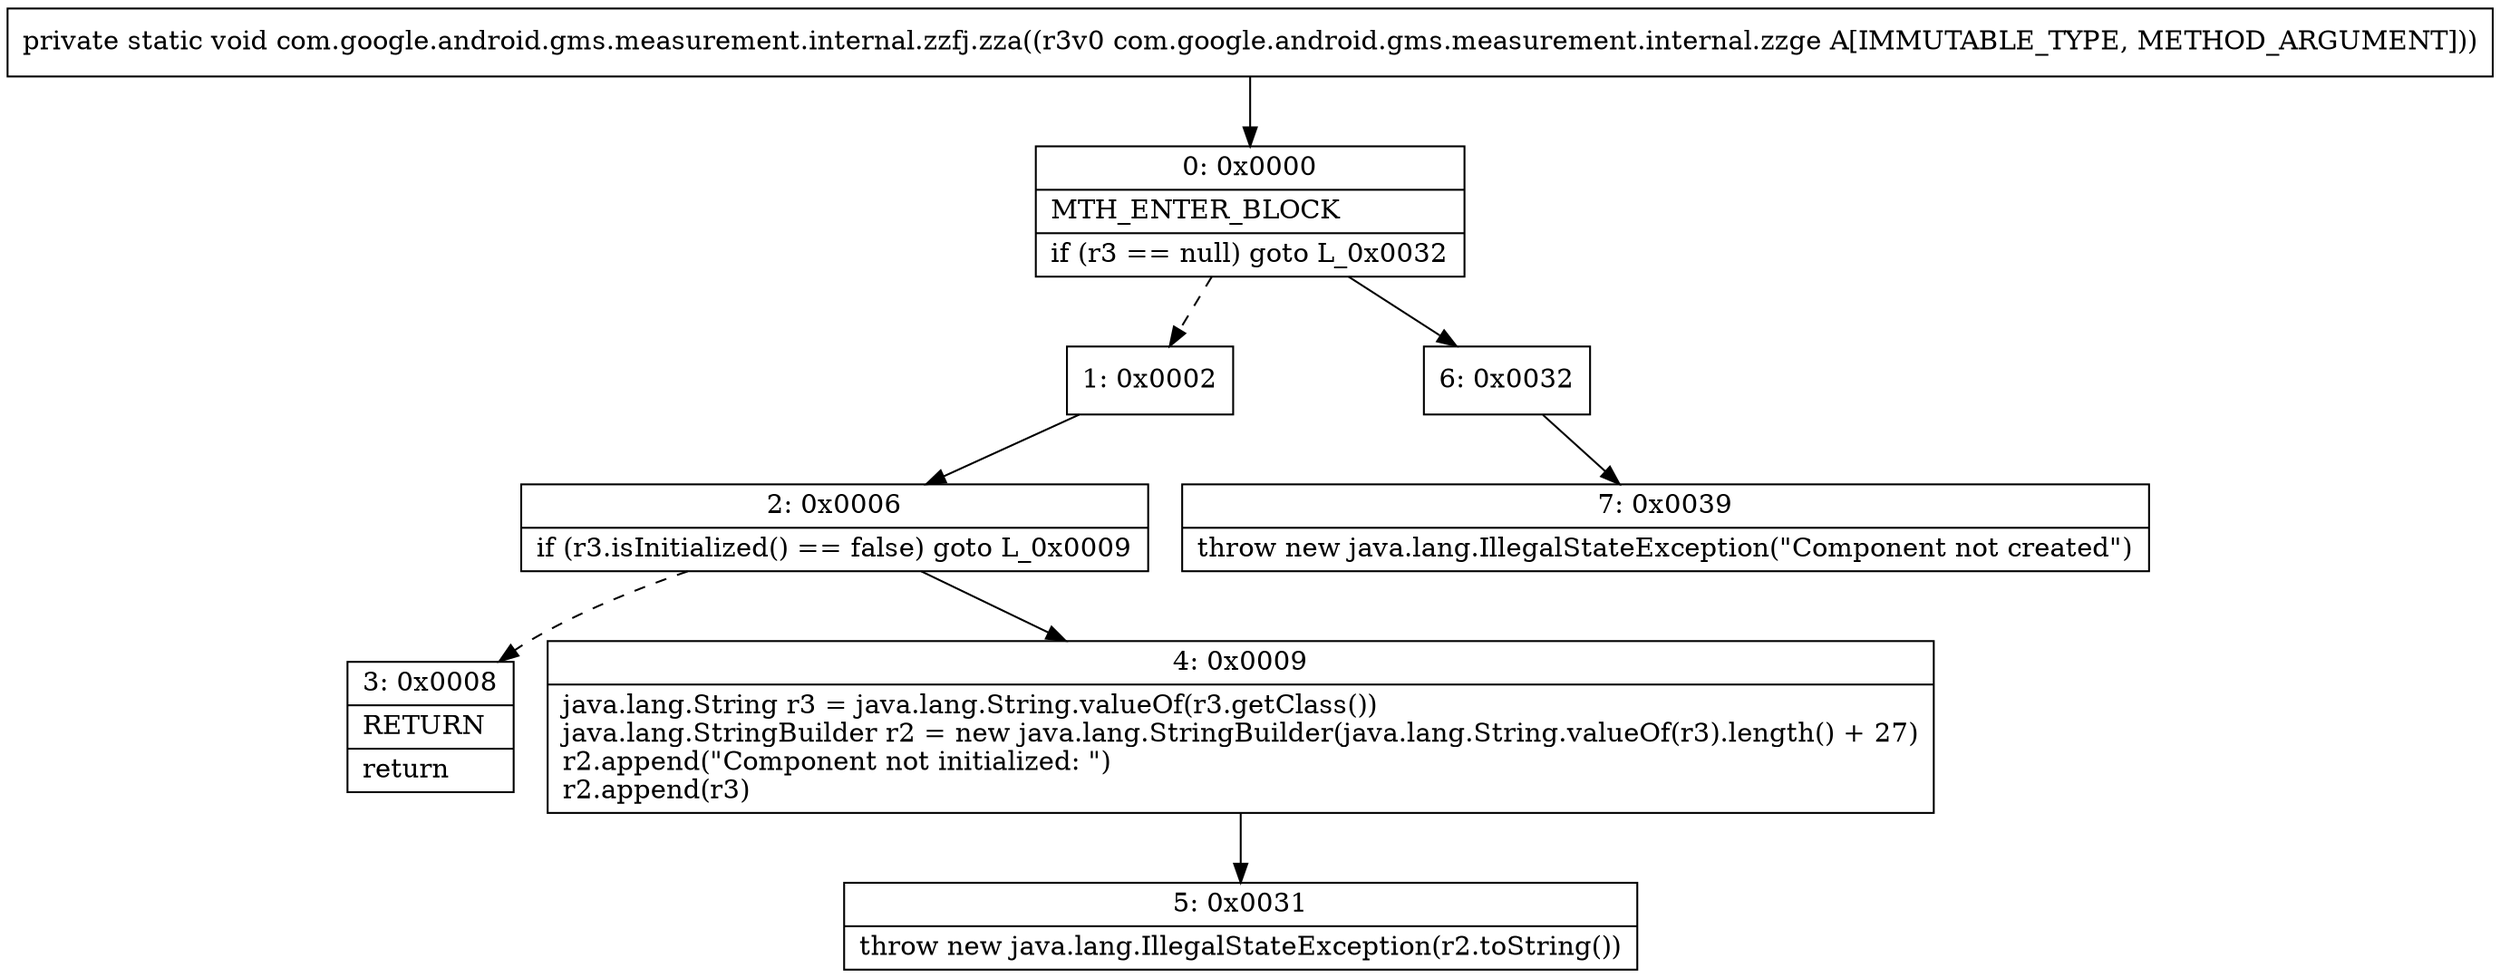 digraph "CFG forcom.google.android.gms.measurement.internal.zzfj.zza(Lcom\/google\/android\/gms\/measurement\/internal\/zzge;)V" {
Node_0 [shape=record,label="{0\:\ 0x0000|MTH_ENTER_BLOCK\l|if (r3 == null) goto L_0x0032\l}"];
Node_1 [shape=record,label="{1\:\ 0x0002}"];
Node_2 [shape=record,label="{2\:\ 0x0006|if (r3.isInitialized() == false) goto L_0x0009\l}"];
Node_3 [shape=record,label="{3\:\ 0x0008|RETURN\l|return\l}"];
Node_4 [shape=record,label="{4\:\ 0x0009|java.lang.String r3 = java.lang.String.valueOf(r3.getClass())\ljava.lang.StringBuilder r2 = new java.lang.StringBuilder(java.lang.String.valueOf(r3).length() + 27)\lr2.append(\"Component not initialized: \")\lr2.append(r3)\l}"];
Node_5 [shape=record,label="{5\:\ 0x0031|throw new java.lang.IllegalStateException(r2.toString())\l}"];
Node_6 [shape=record,label="{6\:\ 0x0032}"];
Node_7 [shape=record,label="{7\:\ 0x0039|throw new java.lang.IllegalStateException(\"Component not created\")\l}"];
MethodNode[shape=record,label="{private static void com.google.android.gms.measurement.internal.zzfj.zza((r3v0 com.google.android.gms.measurement.internal.zzge A[IMMUTABLE_TYPE, METHOD_ARGUMENT])) }"];
MethodNode -> Node_0;
Node_0 -> Node_1[style=dashed];
Node_0 -> Node_6;
Node_1 -> Node_2;
Node_2 -> Node_3[style=dashed];
Node_2 -> Node_4;
Node_4 -> Node_5;
Node_6 -> Node_7;
}


